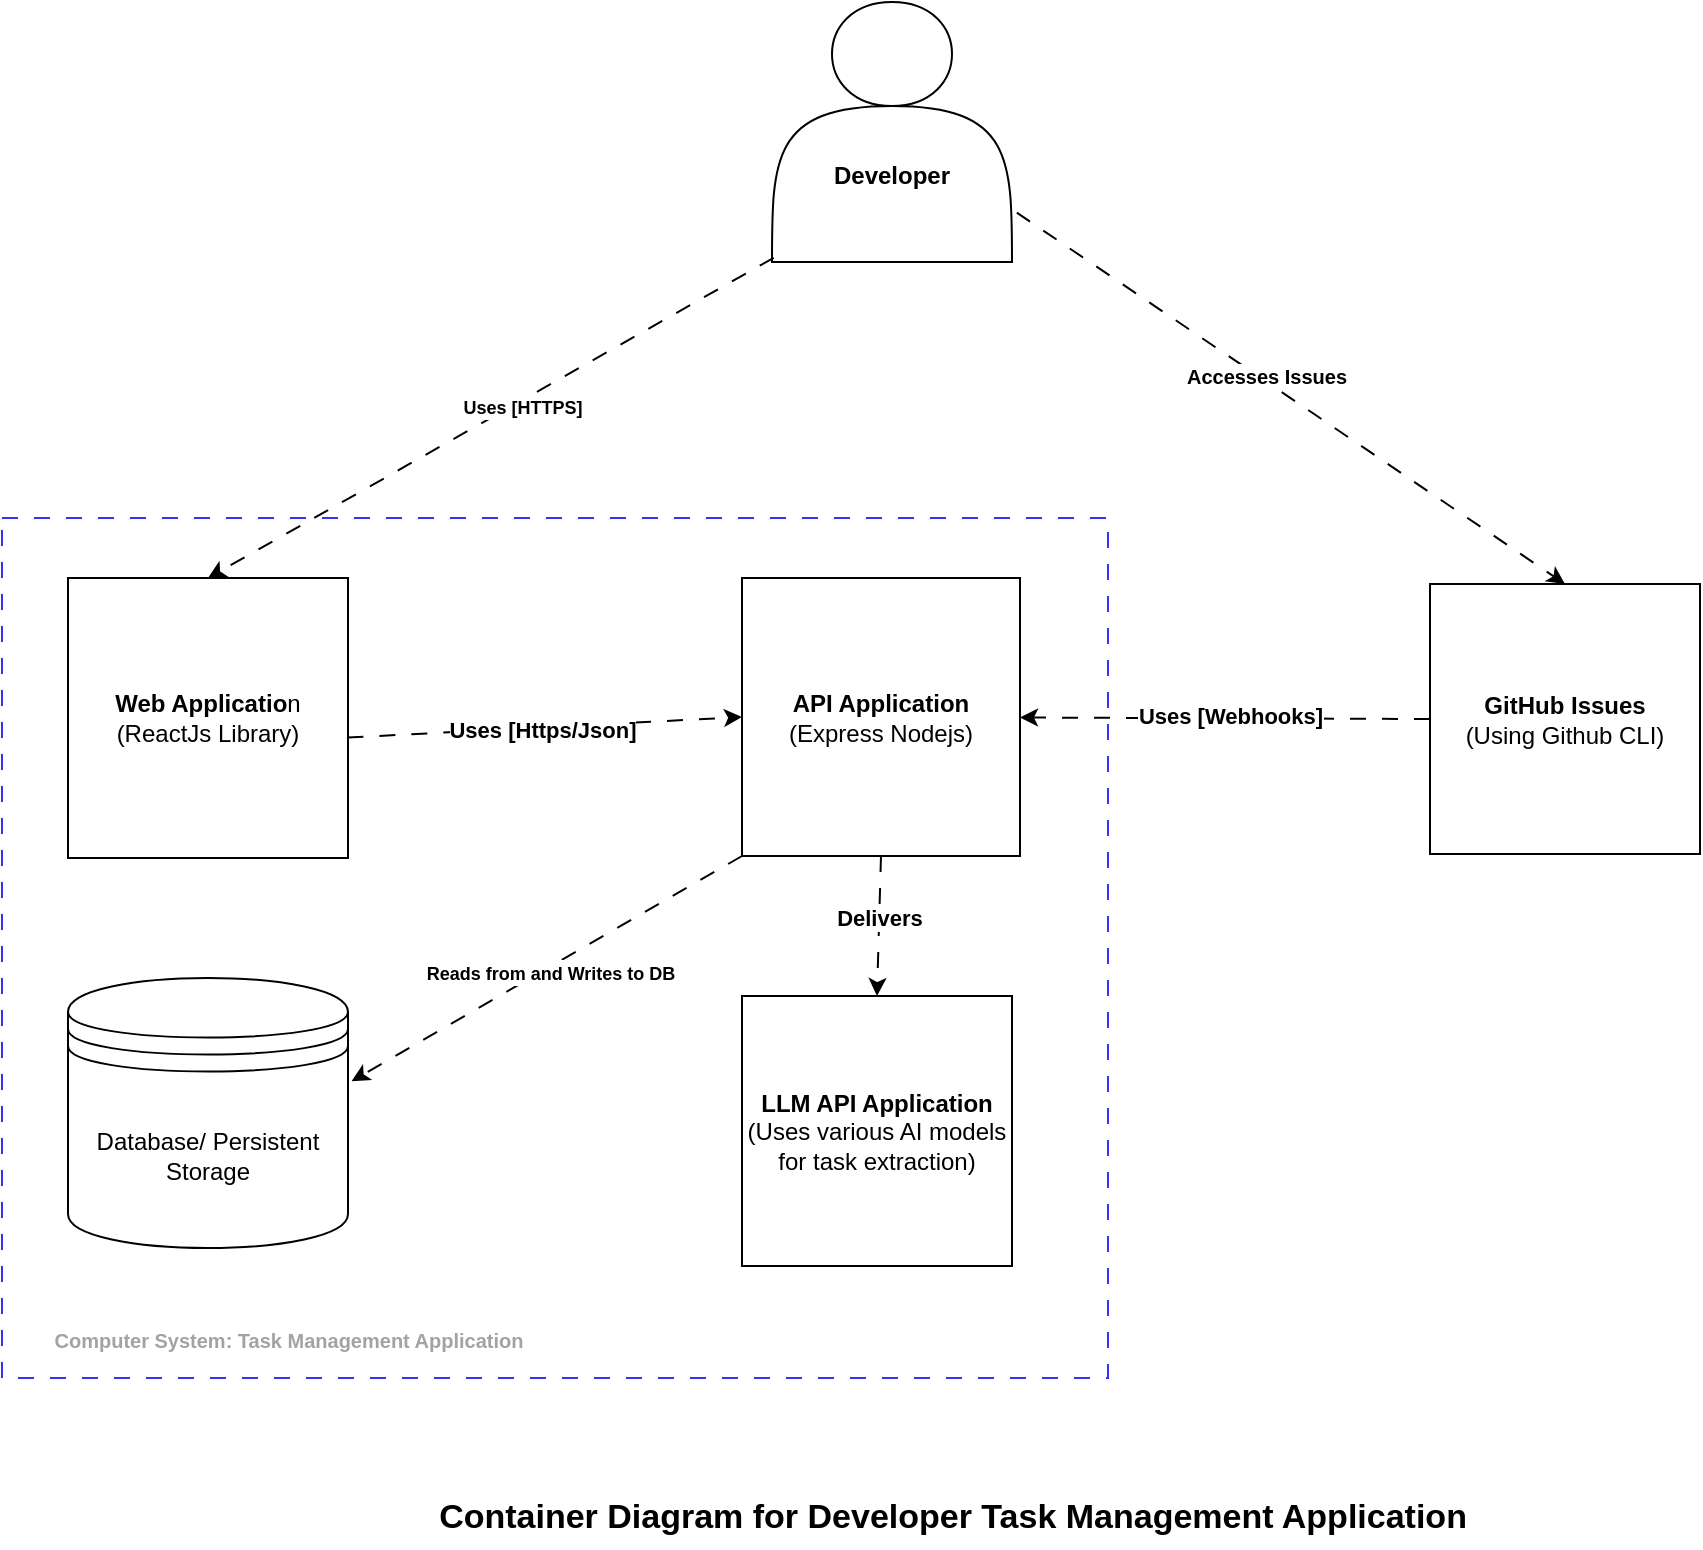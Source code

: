 <mxfile version="28.0.5">
  <diagram name="Page-1" id="wInsl25DfB8LrjNRBsv8">
    <mxGraphModel dx="1316" dy="754" grid="1" gridSize="10" guides="1" tooltips="1" connect="1" arrows="1" fold="1" page="1" pageScale="1" pageWidth="827" pageHeight="1169" math="0" shadow="0">
      <root>
        <mxCell id="0" />
        <mxCell id="1" parent="0" />
        <mxCell id="7xFYz6XLtJqfEESEcJfK-2" value="" style="whiteSpace=wrap;html=1;dashed=1;dashPattern=8 8;strokeColor=#3333FF;" vertex="1" parent="1">
          <mxGeometry x="77" y="280" width="553" height="430" as="geometry" />
        </mxCell>
        <mxCell id="7xFYz6XLtJqfEESEcJfK-3" value="Database/ Persistent Storage" style="shape=datastore;whiteSpace=wrap;html=1;" vertex="1" parent="1">
          <mxGeometry x="110" y="510" width="140" height="135" as="geometry" />
        </mxCell>
        <mxCell id="7xFYz6XLtJqfEESEcJfK-4" value="&lt;b&gt;Web Applicatio&lt;/b&gt;n&lt;div&gt;(ReactJs Library)&lt;/div&gt;" style="whiteSpace=wrap;html=1;aspect=fixed;" vertex="1" parent="1">
          <mxGeometry x="110" y="310" width="140" height="140" as="geometry" />
        </mxCell>
        <mxCell id="7xFYz6XLtJqfEESEcJfK-5" value="&lt;b&gt;LLM API Application&lt;/b&gt;&lt;div&gt;(Uses various AI models for task extraction)&lt;/div&gt;" style="whiteSpace=wrap;html=1;aspect=fixed;" vertex="1" parent="1">
          <mxGeometry x="447" y="519" width="135" height="135" as="geometry" />
        </mxCell>
        <mxCell id="7xFYz6XLtJqfEESEcJfK-6" value="&lt;div&gt;&lt;br&gt;&lt;/div&gt;&lt;div style=&quot;&quot;&gt;&lt;br&gt;&lt;/div&gt;&lt;div style=&quot;&quot;&gt;&lt;br&gt;&lt;/div&gt;&lt;b&gt;Developer&lt;/b&gt;" style="shape=actor;whiteSpace=wrap;html=1;" vertex="1" parent="1">
          <mxGeometry x="462" y="22" width="120" height="130" as="geometry" />
        </mxCell>
        <mxCell id="7xFYz6XLtJqfEESEcJfK-7" value="&lt;b&gt;API Application&lt;/b&gt; (Express Nodejs)" style="whiteSpace=wrap;html=1;aspect=fixed;" vertex="1" parent="1">
          <mxGeometry x="447" y="310" width="139" height="139" as="geometry" />
        </mxCell>
        <mxCell id="7xFYz6XLtJqfEESEcJfK-9" value="" style="endArrow=classic;html=1;rounded=0;exitX=0.007;exitY=0.984;exitDx=0;exitDy=0;exitPerimeter=0;entryX=0.5;entryY=0;entryDx=0;entryDy=0;dashed=1;dashPattern=8 8;" edge="1" parent="1" source="7xFYz6XLtJqfEESEcJfK-6" target="7xFYz6XLtJqfEESEcJfK-4">
          <mxGeometry width="50" height="50" relative="1" as="geometry">
            <mxPoint x="430" y="320" as="sourcePoint" />
            <mxPoint x="480" y="270" as="targetPoint" />
          </mxGeometry>
        </mxCell>
        <mxCell id="7xFYz6XLtJqfEESEcJfK-14" value="&lt;font style=&quot;font-size: 9px;&quot;&gt;&lt;b&gt;Uses [HTTPS]&lt;/b&gt;&lt;/font&gt;" style="edgeLabel;html=1;align=center;verticalAlign=middle;resizable=0;points=[];" vertex="1" connectable="0" parent="7xFYz6XLtJqfEESEcJfK-9">
          <mxGeometry x="-0.104" y="2" relative="1" as="geometry">
            <mxPoint as="offset" />
          </mxGeometry>
        </mxCell>
        <mxCell id="7xFYz6XLtJqfEESEcJfK-10" value="" style="endArrow=classic;html=1;rounded=0;exitX=0.998;exitY=0.57;exitDx=0;exitDy=0;exitPerimeter=0;entryX=0;entryY=0.5;entryDx=0;entryDy=0;dashed=1;dashPattern=8 8;" edge="1" parent="1" source="7xFYz6XLtJqfEESEcJfK-4" target="7xFYz6XLtJqfEESEcJfK-7">
          <mxGeometry width="50" height="50" relative="1" as="geometry">
            <mxPoint x="391" y="280" as="sourcePoint" />
            <mxPoint x="210" y="392" as="targetPoint" />
          </mxGeometry>
        </mxCell>
        <mxCell id="7xFYz6XLtJqfEESEcJfK-18" value="&lt;b&gt;Uses [Https/Json]&lt;/b&gt;" style="edgeLabel;html=1;align=center;verticalAlign=middle;resizable=0;points=[];" vertex="1" connectable="0" parent="7xFYz6XLtJqfEESEcJfK-10">
          <mxGeometry x="-0.018" y="-1" relative="1" as="geometry">
            <mxPoint as="offset" />
          </mxGeometry>
        </mxCell>
        <mxCell id="7xFYz6XLtJqfEESEcJfK-11" value="" style="endArrow=classic;html=1;rounded=0;exitX=0;exitY=1;exitDx=0;exitDy=0;entryX=1.013;entryY=0.382;entryDx=0;entryDy=0;entryPerimeter=0;dashed=1;dashPattern=8 8;" edge="1" parent="1" source="7xFYz6XLtJqfEESEcJfK-7" target="7xFYz6XLtJqfEESEcJfK-3">
          <mxGeometry width="50" height="50" relative="1" as="geometry">
            <mxPoint x="611" y="501" as="sourcePoint" />
            <mxPoint x="310" y="500" as="targetPoint" />
          </mxGeometry>
        </mxCell>
        <mxCell id="7xFYz6XLtJqfEESEcJfK-12" value="&lt;font style=&quot;font-size: 9px;&quot;&gt;&lt;b&gt;Reads from and Writes to DB&lt;/b&gt;&lt;/font&gt;" style="edgeLabel;html=1;align=center;verticalAlign=middle;resizable=0;points=[];" vertex="1" connectable="0" parent="7xFYz6XLtJqfEESEcJfK-11">
          <mxGeometry x="-0.0" y="2" relative="1" as="geometry">
            <mxPoint as="offset" />
          </mxGeometry>
        </mxCell>
        <mxCell id="7xFYz6XLtJqfEESEcJfK-15" value="" style="endArrow=classic;html=1;rounded=0;exitX=0.5;exitY=1;exitDx=0;exitDy=0;entryX=0.5;entryY=0;entryDx=0;entryDy=0;dashed=1;dashPattern=8 8;" edge="1" parent="1" source="7xFYz6XLtJqfEESEcJfK-7" target="7xFYz6XLtJqfEESEcJfK-5">
          <mxGeometry width="50" height="50" relative="1" as="geometry">
            <mxPoint x="380" y="382" as="sourcePoint" />
            <mxPoint x="680" y="380" as="targetPoint" />
          </mxGeometry>
        </mxCell>
        <mxCell id="7xFYz6XLtJqfEESEcJfK-17" value="&lt;b&gt;Delivers&amp;nbsp;&lt;/b&gt;" style="edgeLabel;html=1;align=center;verticalAlign=middle;resizable=0;points=[];" vertex="1" connectable="0" parent="7xFYz6XLtJqfEESEcJfK-15">
          <mxGeometry x="-0.115" y="1" relative="1" as="geometry">
            <mxPoint as="offset" />
          </mxGeometry>
        </mxCell>
        <mxCell id="7xFYz6XLtJqfEESEcJfK-16" value="&lt;b&gt;&lt;font style=&quot;font-size: 17px;&quot;&gt;Container Diagram for Developer Task Management Application&lt;/font&gt;&lt;/b&gt;" style="text;html=1;align=center;verticalAlign=middle;resizable=0;points=[];autosize=1;strokeColor=none;fillColor=none;" vertex="1" parent="1">
          <mxGeometry x="282" y="765" width="540" height="30" as="geometry" />
        </mxCell>
        <mxCell id="7xFYz6XLtJqfEESEcJfK-19" value="&lt;font style=&quot;font-size: 10px; color: rgb(163, 163, 163);&quot;&gt;&lt;b style=&quot;&quot;&gt;Computer System: Task Management Application&lt;/b&gt;&lt;/font&gt;" style="edgeLabel;html=1;align=center;verticalAlign=middle;resizable=0;points=[];" vertex="1" connectable="0" parent="1">
          <mxGeometry x="220" y="691" as="geometry" />
        </mxCell>
        <mxCell id="7xFYz6XLtJqfEESEcJfK-20" value="&lt;b&gt;GitHub Issues&lt;/b&gt;&lt;div&gt;(Using Github CLI)&lt;/div&gt;" style="whiteSpace=wrap;html=1;aspect=fixed;" vertex="1" parent="1">
          <mxGeometry x="791" y="313" width="135" height="135" as="geometry" />
        </mxCell>
        <mxCell id="7xFYz6XLtJqfEESEcJfK-21" value="" style="endArrow=classic;html=1;rounded=0;exitX=0;exitY=0.5;exitDx=0;exitDy=0;dashed=1;dashPattern=8 8;" edge="1" parent="1" source="7xFYz6XLtJqfEESEcJfK-20" target="7xFYz6XLtJqfEESEcJfK-7">
          <mxGeometry width="50" height="50" relative="1" as="geometry">
            <mxPoint x="797.5" y="550" as="sourcePoint" />
            <mxPoint x="1097.5" y="540" as="targetPoint" />
          </mxGeometry>
        </mxCell>
        <mxCell id="7xFYz6XLtJqfEESEcJfK-22" value="&lt;b&gt;Uses [Webhooks]&lt;/b&gt;" style="edgeLabel;html=1;align=center;verticalAlign=middle;resizable=0;points=[];" vertex="1" connectable="0" parent="7xFYz6XLtJqfEESEcJfK-21">
          <mxGeometry x="-0.018" y="-1" relative="1" as="geometry">
            <mxPoint as="offset" />
          </mxGeometry>
        </mxCell>
        <mxCell id="7xFYz6XLtJqfEESEcJfK-23" value="" style="endArrow=classic;html=1;rounded=0;exitX=1.02;exitY=0.81;exitDx=0;exitDy=0;exitPerimeter=0;entryX=0.5;entryY=0;entryDx=0;entryDy=0;dashed=1;dashPattern=8 8;" edge="1" parent="1" source="7xFYz6XLtJqfEESEcJfK-6" target="7xFYz6XLtJqfEESEcJfK-20">
          <mxGeometry width="50" height="50" relative="1" as="geometry">
            <mxPoint x="491" y="220" as="sourcePoint" />
            <mxPoint x="310" y="332" as="targetPoint" />
          </mxGeometry>
        </mxCell>
        <mxCell id="7xFYz6XLtJqfEESEcJfK-24" value="&lt;font size=&quot;1&quot;&gt;&lt;b&gt;Accesses Issues&lt;/b&gt;&lt;/font&gt;" style="edgeLabel;html=1;align=center;verticalAlign=middle;resizable=0;points=[];" vertex="1" connectable="0" parent="7xFYz6XLtJqfEESEcJfK-23">
          <mxGeometry x="-0.104" y="2" relative="1" as="geometry">
            <mxPoint as="offset" />
          </mxGeometry>
        </mxCell>
      </root>
    </mxGraphModel>
  </diagram>
</mxfile>
